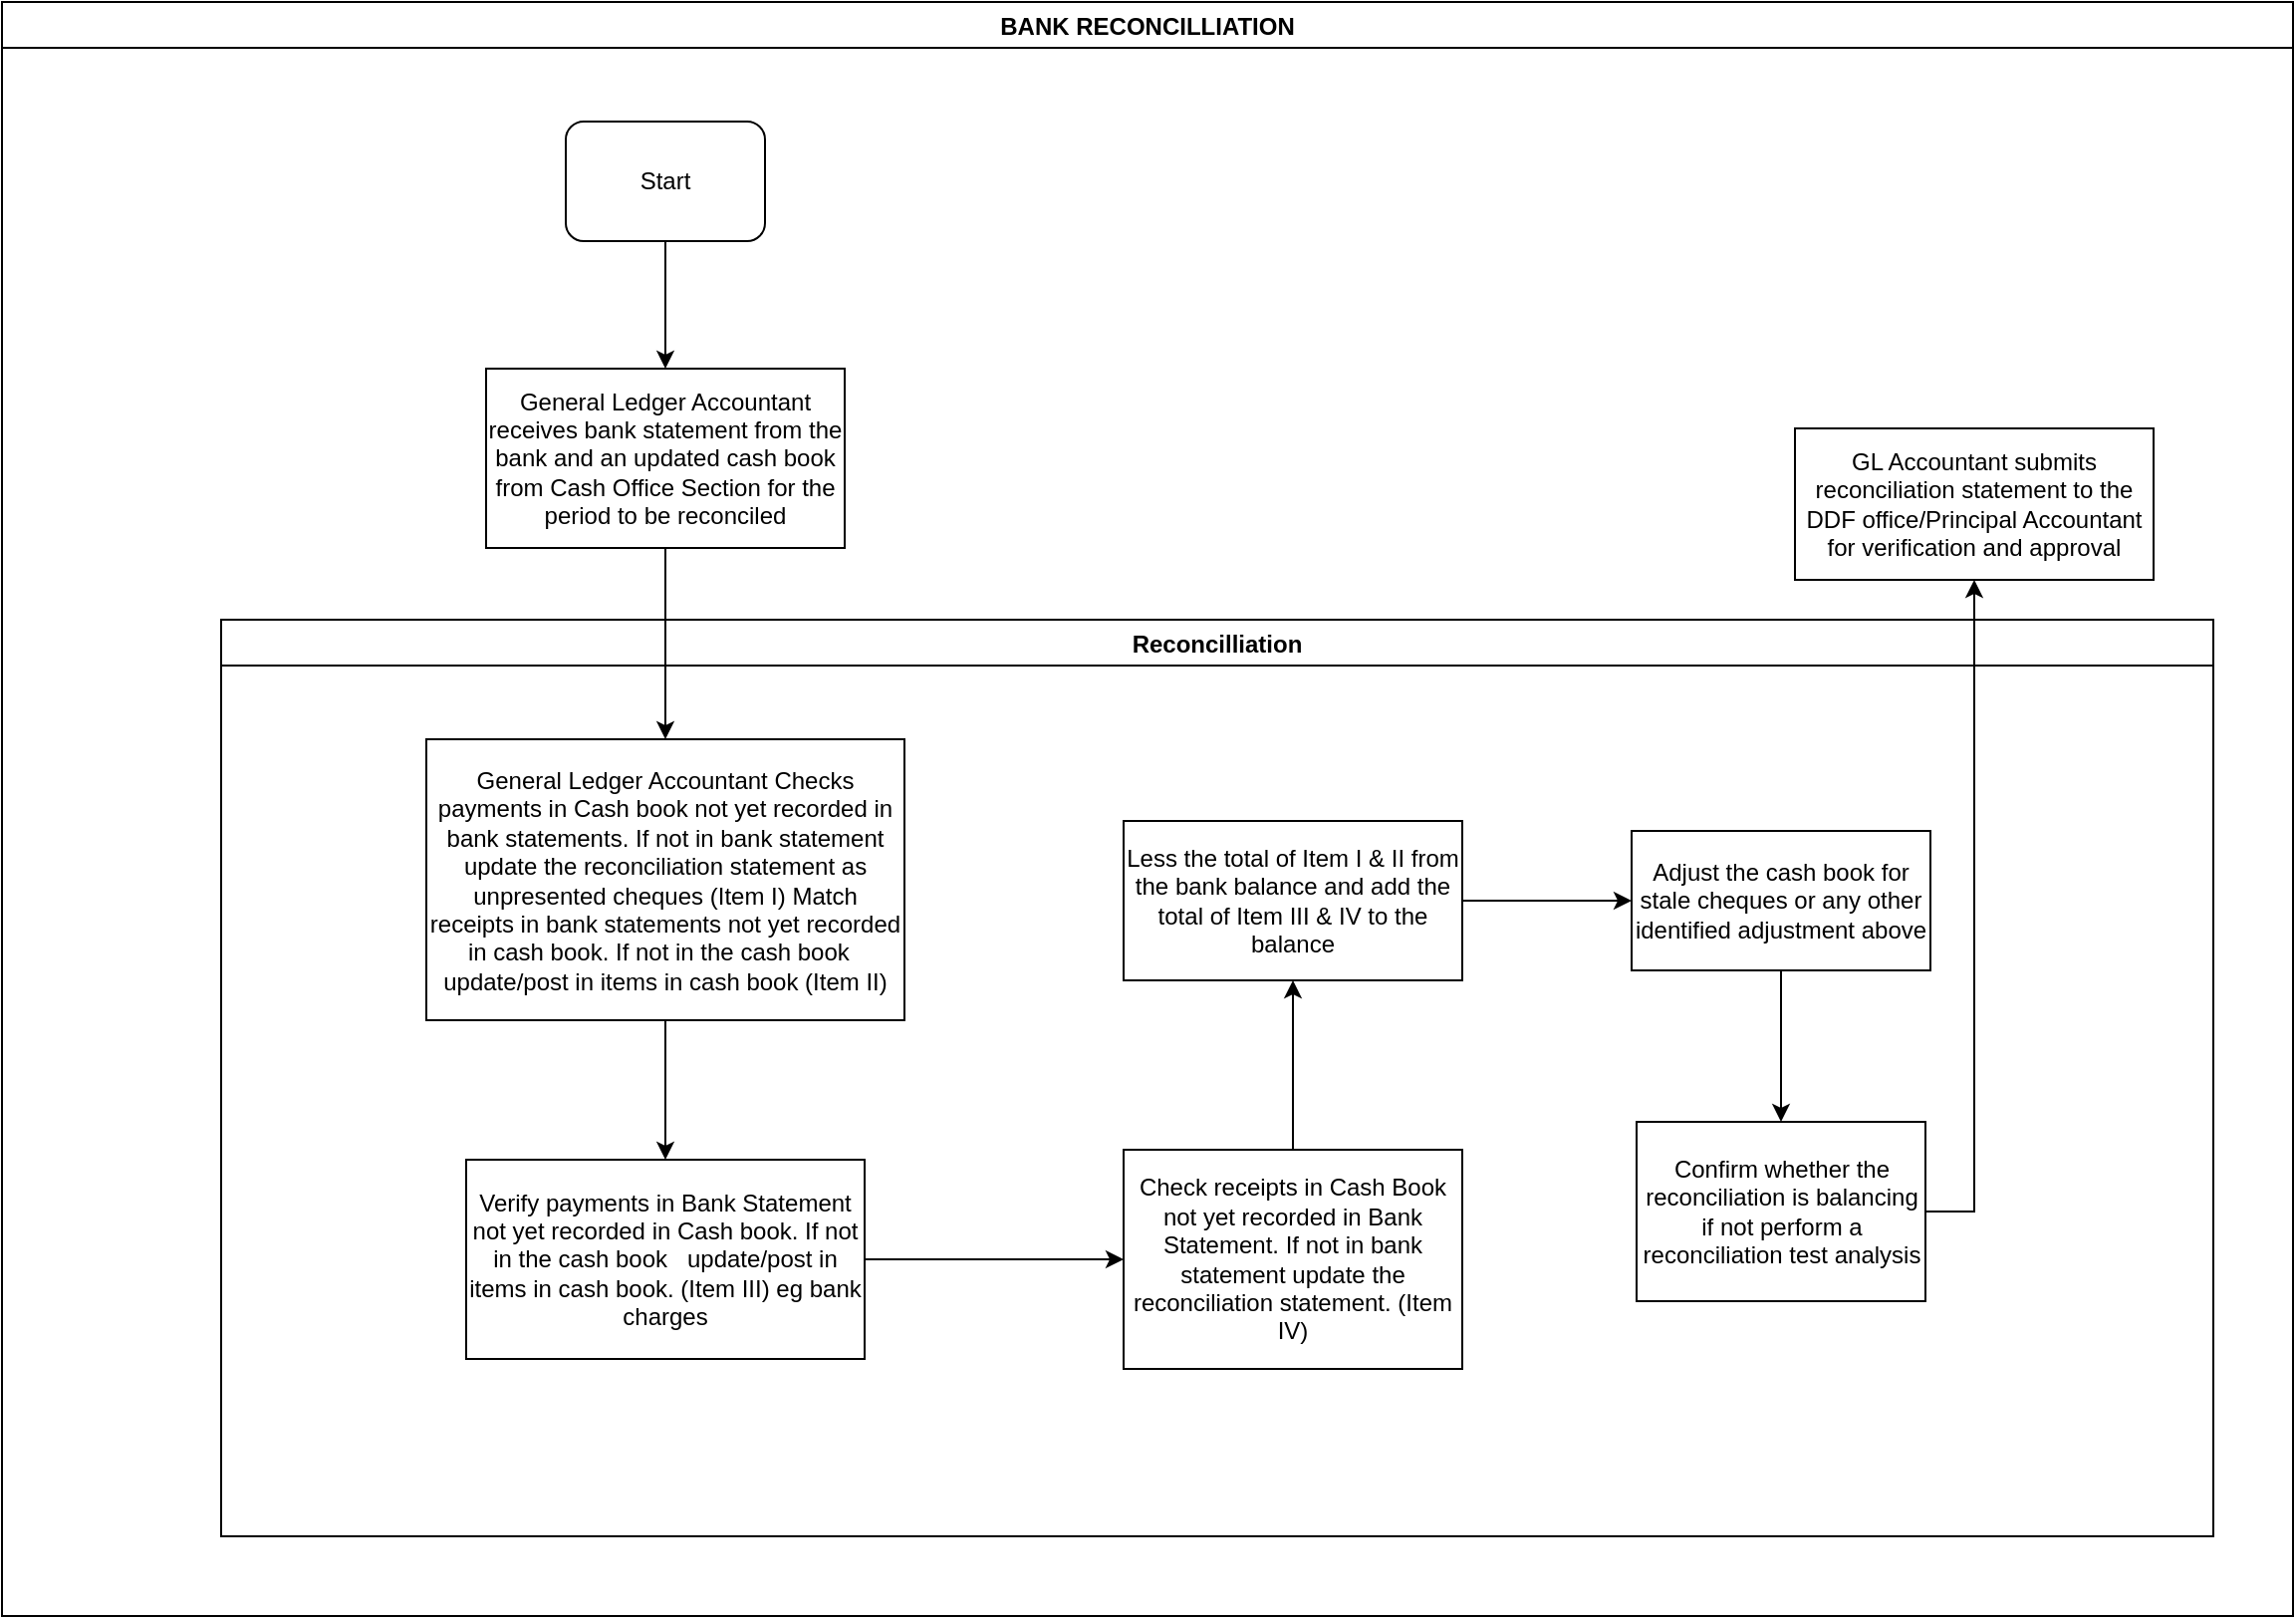 <mxfile version="13.10.9" type="github">
  <diagram id="RUNVxOEm4AH4KbNoLji0" name="Page-1">
    <mxGraphModel dx="1038" dy="547" grid="1" gridSize="10" guides="1" tooltips="1" connect="1" arrows="1" fold="1" page="1" pageScale="1" pageWidth="1169" pageHeight="827" math="0" shadow="0">
      <root>
        <mxCell id="0" />
        <mxCell id="1" parent="0" />
        <mxCell id="LS-6_WvsJKvdmhUSTRYt-1" value="BANK RECONCILLIATION" style="swimlane;" vertex="1" parent="1">
          <mxGeometry x="10" y="10" width="1150" height="810" as="geometry" />
        </mxCell>
        <mxCell id="LS-6_WvsJKvdmhUSTRYt-2" value="Start" style="rounded=1;whiteSpace=wrap;html=1;" vertex="1" parent="LS-6_WvsJKvdmhUSTRYt-1">
          <mxGeometry x="283" y="60" width="100" height="60" as="geometry" />
        </mxCell>
        <mxCell id="LS-6_WvsJKvdmhUSTRYt-5" value="General Ledger Accountant receives bank statement from the bank and an updated cash book from Cash Office Section for the period to be reconciled" style="rounded=0;whiteSpace=wrap;html=1;" vertex="1" parent="LS-6_WvsJKvdmhUSTRYt-1">
          <mxGeometry x="243" y="184" width="180" height="90" as="geometry" />
        </mxCell>
        <mxCell id="LS-6_WvsJKvdmhUSTRYt-4" value="" style="edgeStyle=orthogonalEdgeStyle;rounded=0;orthogonalLoop=1;jettySize=auto;html=1;entryX=0.5;entryY=0;entryDx=0;entryDy=0;" edge="1" parent="LS-6_WvsJKvdmhUSTRYt-1" source="LS-6_WvsJKvdmhUSTRYt-2" target="LS-6_WvsJKvdmhUSTRYt-5">
          <mxGeometry relative="1" as="geometry">
            <mxPoint x="333" y="200" as="targetPoint" />
          </mxGeometry>
        </mxCell>
        <mxCell id="LS-6_WvsJKvdmhUSTRYt-18" value="Reconcilliation" style="swimlane;" vertex="1" parent="LS-6_WvsJKvdmhUSTRYt-1">
          <mxGeometry x="110" y="310" width="1000" height="460" as="geometry" />
        </mxCell>
        <mxCell id="LS-6_WvsJKvdmhUSTRYt-29" value="Adjust the cash book for stale cheques or any other identified adjustment above" style="whiteSpace=wrap;html=1;rounded=0;" vertex="1" parent="LS-6_WvsJKvdmhUSTRYt-18">
          <mxGeometry x="708" y="106" width="150" height="70" as="geometry" />
        </mxCell>
        <mxCell id="LS-6_WvsJKvdmhUSTRYt-30" value="Confirm whether the reconciliation is balancing if not perform a reconciliation test analysis" style="whiteSpace=wrap;html=1;rounded=0;" vertex="1" parent="LS-6_WvsJKvdmhUSTRYt-18">
          <mxGeometry x="710.5" y="252" width="145" height="90" as="geometry" />
        </mxCell>
        <mxCell id="LS-6_WvsJKvdmhUSTRYt-28" value="" style="edgeStyle=orthogonalEdgeStyle;rounded=0;orthogonalLoop=1;jettySize=auto;html=1;" edge="1" source="LS-6_WvsJKvdmhUSTRYt-29" target="LS-6_WvsJKvdmhUSTRYt-30" parent="LS-6_WvsJKvdmhUSTRYt-18">
          <mxGeometry relative="1" as="geometry" />
        </mxCell>
        <mxCell id="LS-6_WvsJKvdmhUSTRYt-20" value="General Ledger Accountant Checks payments in Cash book not yet recorded in bank statements. If not in bank statement update the reconciliation statement as unpresented cheques (Item I) Match receipts in bank statements not yet recorded in cash book. If not in the cash book&amp;nbsp;&amp;nbsp; update/post in items in cash book (Item II)" style="whiteSpace=wrap;html=1;rounded=0;" vertex="1" parent="LS-6_WvsJKvdmhUSTRYt-18">
          <mxGeometry x="103" y="60" width="240" height="141" as="geometry" />
        </mxCell>
        <mxCell id="LS-6_WvsJKvdmhUSTRYt-23" value="Verify payments in Bank Statement not yet recorded in Cash book. If not in the cash book&amp;nbsp;&amp;nbsp; update/post in items in cash book. (Item III) eg bank charges" style="whiteSpace=wrap;html=1;rounded=0;" vertex="1" parent="LS-6_WvsJKvdmhUSTRYt-18">
          <mxGeometry x="123" y="271" width="200" height="100" as="geometry" />
        </mxCell>
        <mxCell id="LS-6_WvsJKvdmhUSTRYt-19" value="" style="edgeStyle=orthogonalEdgeStyle;rounded=0;orthogonalLoop=1;jettySize=auto;html=1;" edge="1" source="LS-6_WvsJKvdmhUSTRYt-20" target="LS-6_WvsJKvdmhUSTRYt-23" parent="LS-6_WvsJKvdmhUSTRYt-18">
          <mxGeometry relative="1" as="geometry" />
        </mxCell>
        <mxCell id="LS-6_WvsJKvdmhUSTRYt-25" value="Check receipts in Cash Book not yet recorded in Bank Statement. If not in bank statement update the reconciliation statement. (Item IV)" style="whiteSpace=wrap;html=1;rounded=0;" vertex="1" parent="LS-6_WvsJKvdmhUSTRYt-18">
          <mxGeometry x="453" y="266" width="170" height="110" as="geometry" />
        </mxCell>
        <mxCell id="LS-6_WvsJKvdmhUSTRYt-22" value="" style="edgeStyle=orthogonalEdgeStyle;rounded=0;orthogonalLoop=1;jettySize=auto;html=1;" edge="1" source="LS-6_WvsJKvdmhUSTRYt-23" target="LS-6_WvsJKvdmhUSTRYt-25" parent="LS-6_WvsJKvdmhUSTRYt-18">
          <mxGeometry relative="1" as="geometry" />
        </mxCell>
        <mxCell id="LS-6_WvsJKvdmhUSTRYt-26" value="" style="edgeStyle=orthogonalEdgeStyle;rounded=0;orthogonalLoop=1;jettySize=auto;html=1;" edge="1" source="LS-6_WvsJKvdmhUSTRYt-27" target="LS-6_WvsJKvdmhUSTRYt-29" parent="LS-6_WvsJKvdmhUSTRYt-18">
          <mxGeometry relative="1" as="geometry" />
        </mxCell>
        <mxCell id="LS-6_WvsJKvdmhUSTRYt-27" value="Less the total of Item I &amp;amp; II from the bank balance and add the total of Item III &amp;amp; IV to the balance" style="whiteSpace=wrap;html=1;rounded=0;" vertex="1" parent="LS-6_WvsJKvdmhUSTRYt-18">
          <mxGeometry x="453" y="101" width="170" height="80" as="geometry" />
        </mxCell>
        <mxCell id="LS-6_WvsJKvdmhUSTRYt-24" value="" style="edgeStyle=orthogonalEdgeStyle;rounded=0;orthogonalLoop=1;jettySize=auto;html=1;" edge="1" source="LS-6_WvsJKvdmhUSTRYt-25" target="LS-6_WvsJKvdmhUSTRYt-27" parent="LS-6_WvsJKvdmhUSTRYt-18">
          <mxGeometry relative="1" as="geometry" />
        </mxCell>
        <mxCell id="LS-6_WvsJKvdmhUSTRYt-21" value="" style="edgeStyle=orthogonalEdgeStyle;rounded=0;orthogonalLoop=1;jettySize=auto;html=1;" edge="1" target="LS-6_WvsJKvdmhUSTRYt-20" parent="LS-6_WvsJKvdmhUSTRYt-1" source="LS-6_WvsJKvdmhUSTRYt-5">
          <mxGeometry relative="1" as="geometry">
            <mxPoint x="333" y="337" as="sourcePoint" />
          </mxGeometry>
        </mxCell>
        <mxCell id="LS-6_WvsJKvdmhUSTRYt-31" value="GL Accountant submits reconciliation statement to the DDF office/Principal Accountant for verification and approval" style="whiteSpace=wrap;html=1;rounded=0;" vertex="1" parent="LS-6_WvsJKvdmhUSTRYt-1">
          <mxGeometry x="900" y="214" width="180" height="76" as="geometry" />
        </mxCell>
        <mxCell id="LS-6_WvsJKvdmhUSTRYt-32" value="" style="edgeStyle=orthogonalEdgeStyle;rounded=0;orthogonalLoop=1;jettySize=auto;html=1;" edge="1" parent="LS-6_WvsJKvdmhUSTRYt-1" source="LS-6_WvsJKvdmhUSTRYt-30" target="LS-6_WvsJKvdmhUSTRYt-31">
          <mxGeometry relative="1" as="geometry">
            <Array as="points">
              <mxPoint x="990" y="607" />
            </Array>
          </mxGeometry>
        </mxCell>
      </root>
    </mxGraphModel>
  </diagram>
</mxfile>
